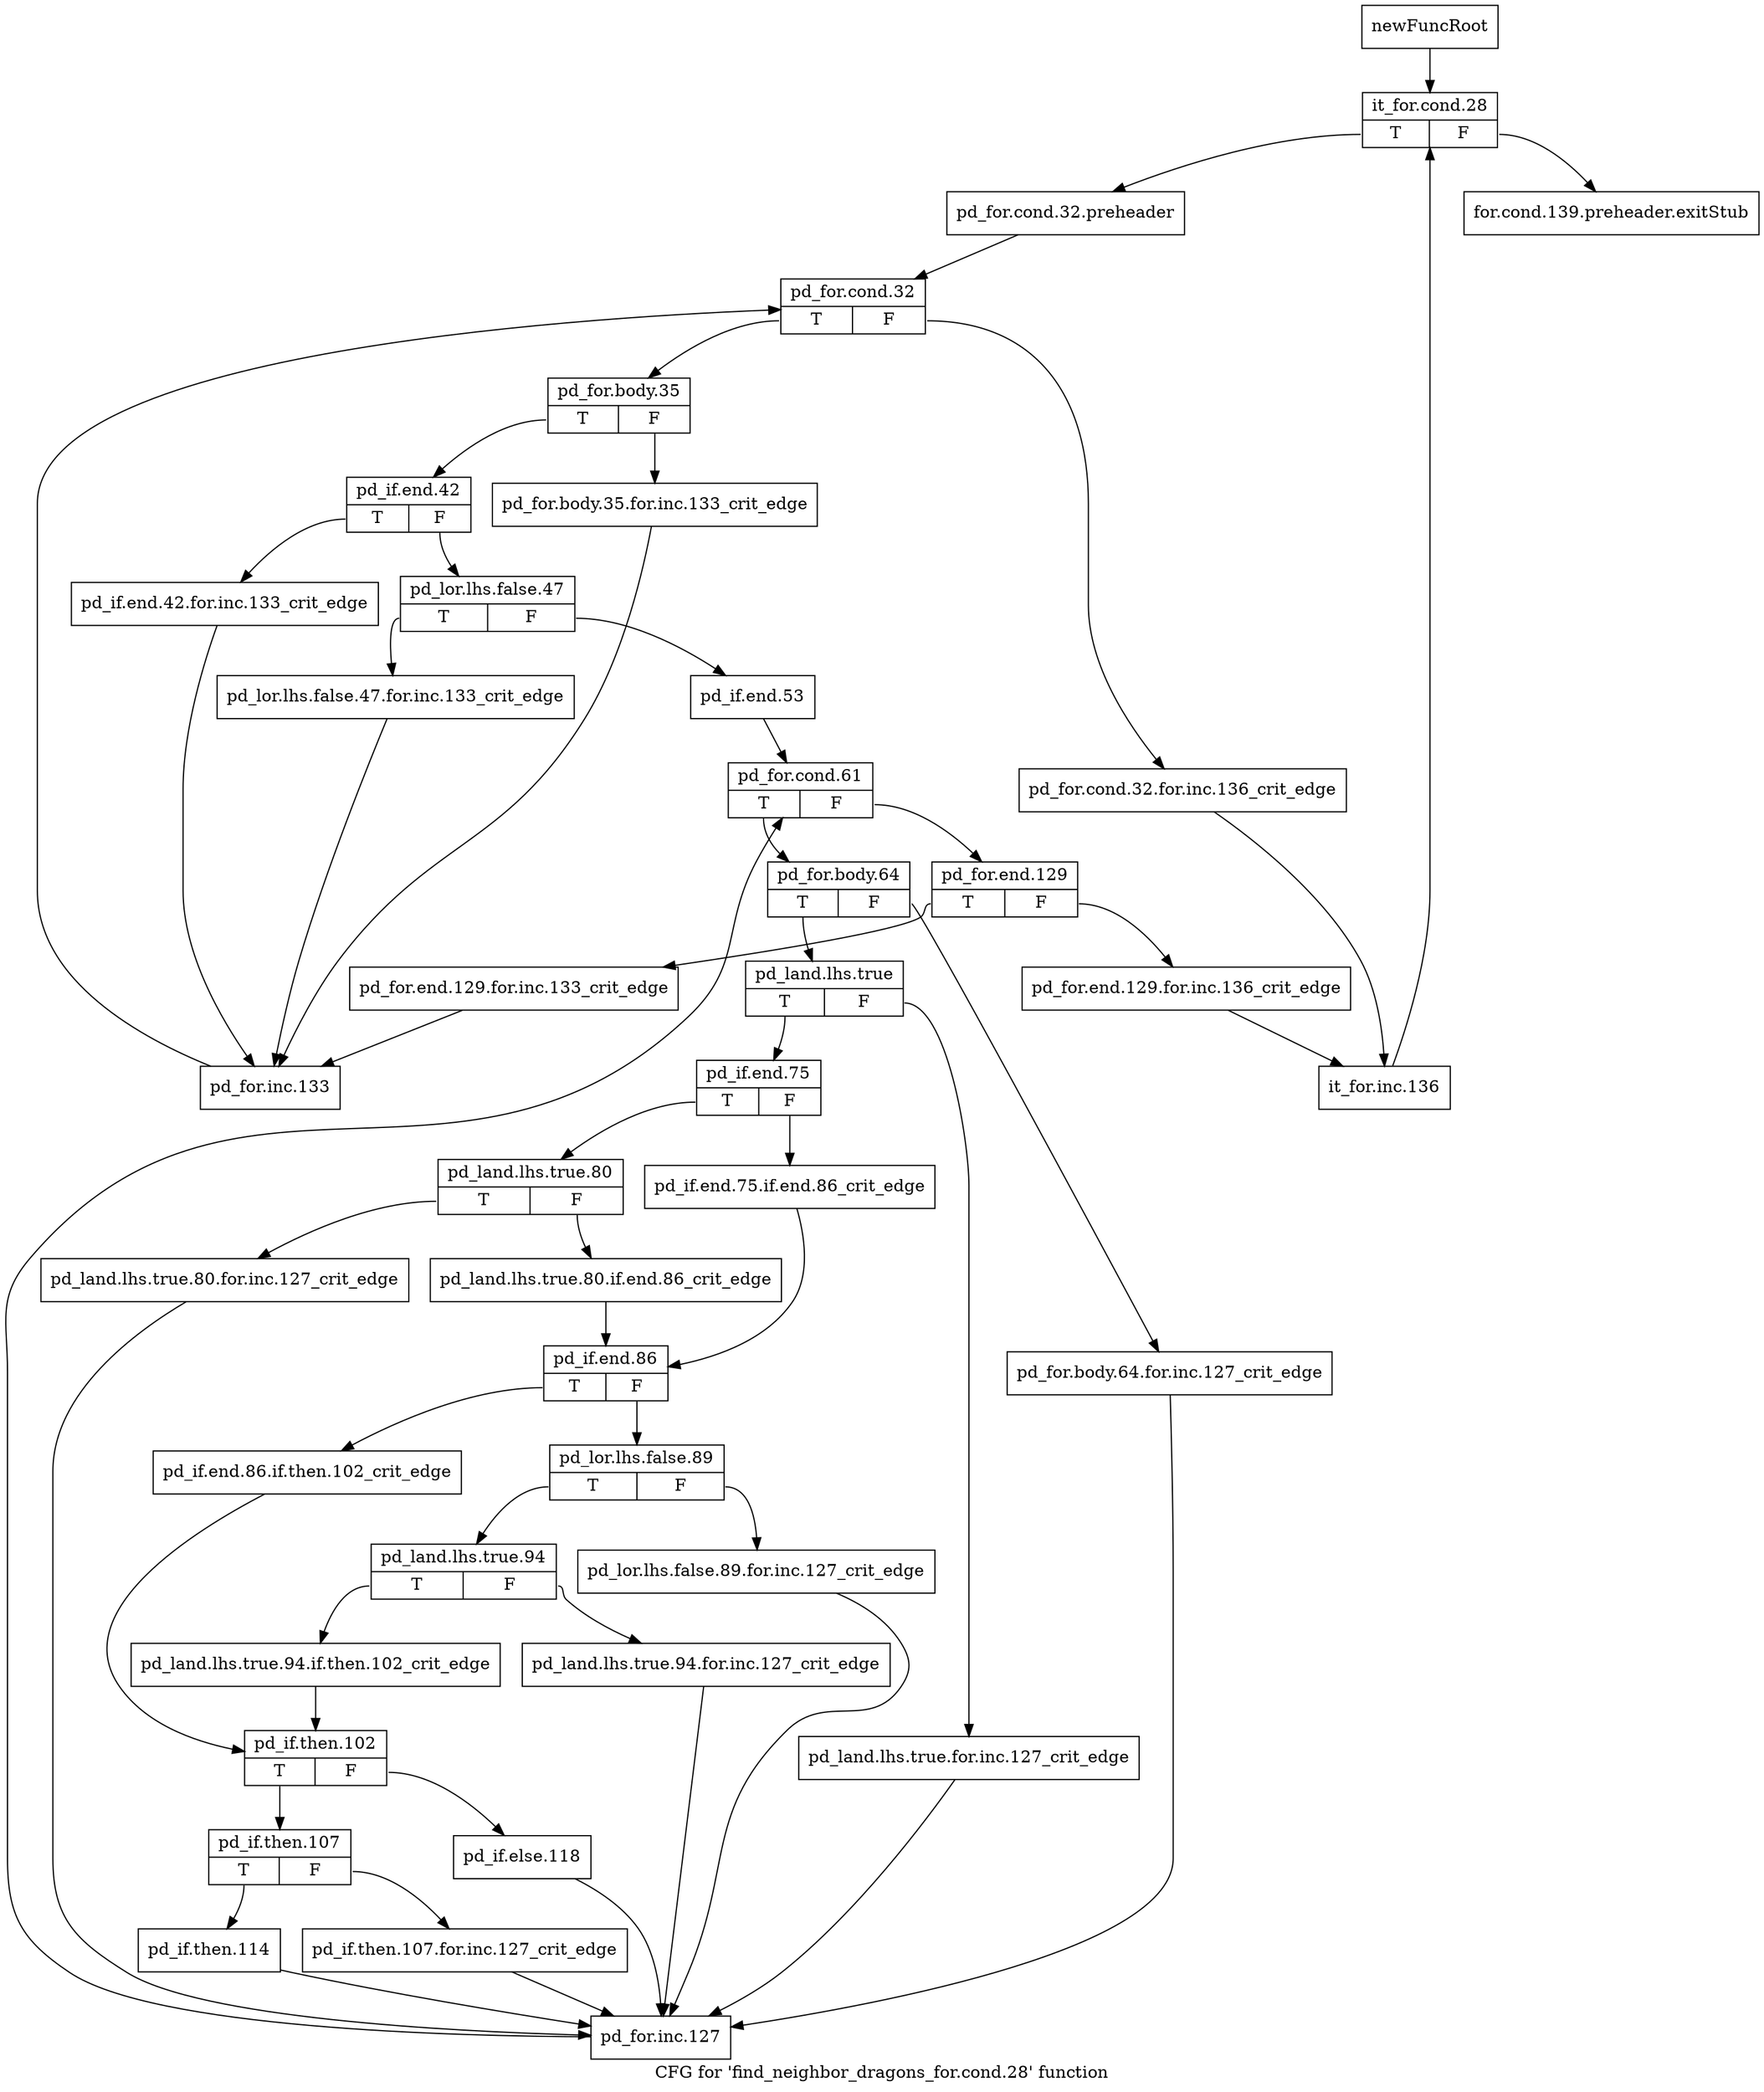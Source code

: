 digraph "CFG for 'find_neighbor_dragons_for.cond.28' function" {
	label="CFG for 'find_neighbor_dragons_for.cond.28' function";

	Node0x3f7f440 [shape=record,label="{newFuncRoot}"];
	Node0x3f7f440 -> Node0x3f86bd0;
	Node0x3f7f490 [shape=record,label="{for.cond.139.preheader.exitStub}"];
	Node0x3f86bd0 [shape=record,label="{it_for.cond.28|{<s0>T|<s1>F}}"];
	Node0x3f86bd0:s0 -> Node0x3f86c20;
	Node0x3f86bd0:s1 -> Node0x3f7f490;
	Node0x3f86c20 [shape=record,label="{pd_for.cond.32.preheader}"];
	Node0x3f86c20 -> Node0x3f86c70;
	Node0x3f86c70 [shape=record,label="{pd_for.cond.32|{<s0>T|<s1>F}}"];
	Node0x3f86c70:s0 -> Node0x3f86d10;
	Node0x3f86c70:s1 -> Node0x3f86cc0;
	Node0x3f86cc0 [shape=record,label="{pd_for.cond.32.for.inc.136_crit_edge}"];
	Node0x3f86cc0 -> Node0x3f86f90;
	Node0x3f86d10 [shape=record,label="{pd_for.body.35|{<s0>T|<s1>F}}"];
	Node0x3f86d10:s0 -> Node0x3f86db0;
	Node0x3f86d10:s1 -> Node0x3f86d60;
	Node0x3f86d60 [shape=record,label="{pd_for.body.35.for.inc.133_crit_edge}"];
	Node0x3f86d60 -> Node0x3f877b0;
	Node0x3f86db0 [shape=record,label="{pd_if.end.42|{<s0>T|<s1>F}}"];
	Node0x3f86db0:s0 -> Node0x3f87760;
	Node0x3f86db0:s1 -> Node0x3f86e00;
	Node0x3f86e00 [shape=record,label="{pd_lor.lhs.false.47|{<s0>T|<s1>F}}"];
	Node0x3f86e00:s0 -> Node0x3f87710;
	Node0x3f86e00:s1 -> Node0x3f86e50;
	Node0x3f86e50 [shape=record,label="{pd_if.end.53}"];
	Node0x3f86e50 -> Node0x3f86ea0;
	Node0x3f86ea0 [shape=record,label="{pd_for.cond.61|{<s0>T|<s1>F}}"];
	Node0x3f86ea0:s0 -> Node0x3f87030;
	Node0x3f86ea0:s1 -> Node0x3f86ef0;
	Node0x3f86ef0 [shape=record,label="{pd_for.end.129|{<s0>T|<s1>F}}"];
	Node0x3f86ef0:s0 -> Node0x3f86fe0;
	Node0x3f86ef0:s1 -> Node0x3f86f40;
	Node0x3f86f40 [shape=record,label="{pd_for.end.129.for.inc.136_crit_edge}"];
	Node0x3f86f40 -> Node0x3f86f90;
	Node0x3f86f90 [shape=record,label="{it_for.inc.136}"];
	Node0x3f86f90 -> Node0x3f86bd0;
	Node0x3f86fe0 [shape=record,label="{pd_for.end.129.for.inc.133_crit_edge}"];
	Node0x3f86fe0 -> Node0x3f877b0;
	Node0x3f87030 [shape=record,label="{pd_for.body.64|{<s0>T|<s1>F}}"];
	Node0x3f87030:s0 -> Node0x3f870d0;
	Node0x3f87030:s1 -> Node0x3f87080;
	Node0x3f87080 [shape=record,label="{pd_for.body.64.for.inc.127_crit_edge}"];
	Node0x3f87080 -> Node0x3f876c0;
	Node0x3f870d0 [shape=record,label="{pd_land.lhs.true|{<s0>T|<s1>F}}"];
	Node0x3f870d0:s0 -> Node0x3f87170;
	Node0x3f870d0:s1 -> Node0x3f87120;
	Node0x3f87120 [shape=record,label="{pd_land.lhs.true.for.inc.127_crit_edge}"];
	Node0x3f87120 -> Node0x3f876c0;
	Node0x3f87170 [shape=record,label="{pd_if.end.75|{<s0>T|<s1>F}}"];
	Node0x3f87170:s0 -> Node0x3f87210;
	Node0x3f87170:s1 -> Node0x3f871c0;
	Node0x3f871c0 [shape=record,label="{pd_if.end.75.if.end.86_crit_edge}"];
	Node0x3f871c0 -> Node0x3f872b0;
	Node0x3f87210 [shape=record,label="{pd_land.lhs.true.80|{<s0>T|<s1>F}}"];
	Node0x3f87210:s0 -> Node0x3f87670;
	Node0x3f87210:s1 -> Node0x3f87260;
	Node0x3f87260 [shape=record,label="{pd_land.lhs.true.80.if.end.86_crit_edge}"];
	Node0x3f87260 -> Node0x3f872b0;
	Node0x3f872b0 [shape=record,label="{pd_if.end.86|{<s0>T|<s1>F}}"];
	Node0x3f872b0:s0 -> Node0x3f87490;
	Node0x3f872b0:s1 -> Node0x3f87300;
	Node0x3f87300 [shape=record,label="{pd_lor.lhs.false.89|{<s0>T|<s1>F}}"];
	Node0x3f87300:s0 -> Node0x3f873a0;
	Node0x3f87300:s1 -> Node0x3f87350;
	Node0x3f87350 [shape=record,label="{pd_lor.lhs.false.89.for.inc.127_crit_edge}"];
	Node0x3f87350 -> Node0x3f876c0;
	Node0x3f873a0 [shape=record,label="{pd_land.lhs.true.94|{<s0>T|<s1>F}}"];
	Node0x3f873a0:s0 -> Node0x3f87440;
	Node0x3f873a0:s1 -> Node0x3f873f0;
	Node0x3f873f0 [shape=record,label="{pd_land.lhs.true.94.for.inc.127_crit_edge}"];
	Node0x3f873f0 -> Node0x3f876c0;
	Node0x3f87440 [shape=record,label="{pd_land.lhs.true.94.if.then.102_crit_edge}"];
	Node0x3f87440 -> Node0x3f874e0;
	Node0x3f87490 [shape=record,label="{pd_if.end.86.if.then.102_crit_edge}"];
	Node0x3f87490 -> Node0x3f874e0;
	Node0x3f874e0 [shape=record,label="{pd_if.then.102|{<s0>T|<s1>F}}"];
	Node0x3f874e0:s0 -> Node0x3f87580;
	Node0x3f874e0:s1 -> Node0x3f87530;
	Node0x3f87530 [shape=record,label="{pd_if.else.118}"];
	Node0x3f87530 -> Node0x3f876c0;
	Node0x3f87580 [shape=record,label="{pd_if.then.107|{<s0>T|<s1>F}}"];
	Node0x3f87580:s0 -> Node0x3f87620;
	Node0x3f87580:s1 -> Node0x3f875d0;
	Node0x3f875d0 [shape=record,label="{pd_if.then.107.for.inc.127_crit_edge}"];
	Node0x3f875d0 -> Node0x3f876c0;
	Node0x3f87620 [shape=record,label="{pd_if.then.114}"];
	Node0x3f87620 -> Node0x3f876c0;
	Node0x3f87670 [shape=record,label="{pd_land.lhs.true.80.for.inc.127_crit_edge}"];
	Node0x3f87670 -> Node0x3f876c0;
	Node0x3f876c0 [shape=record,label="{pd_for.inc.127}"];
	Node0x3f876c0 -> Node0x3f86ea0;
	Node0x3f87710 [shape=record,label="{pd_lor.lhs.false.47.for.inc.133_crit_edge}"];
	Node0x3f87710 -> Node0x3f877b0;
	Node0x3f87760 [shape=record,label="{pd_if.end.42.for.inc.133_crit_edge}"];
	Node0x3f87760 -> Node0x3f877b0;
	Node0x3f877b0 [shape=record,label="{pd_for.inc.133}"];
	Node0x3f877b0 -> Node0x3f86c70;
}
